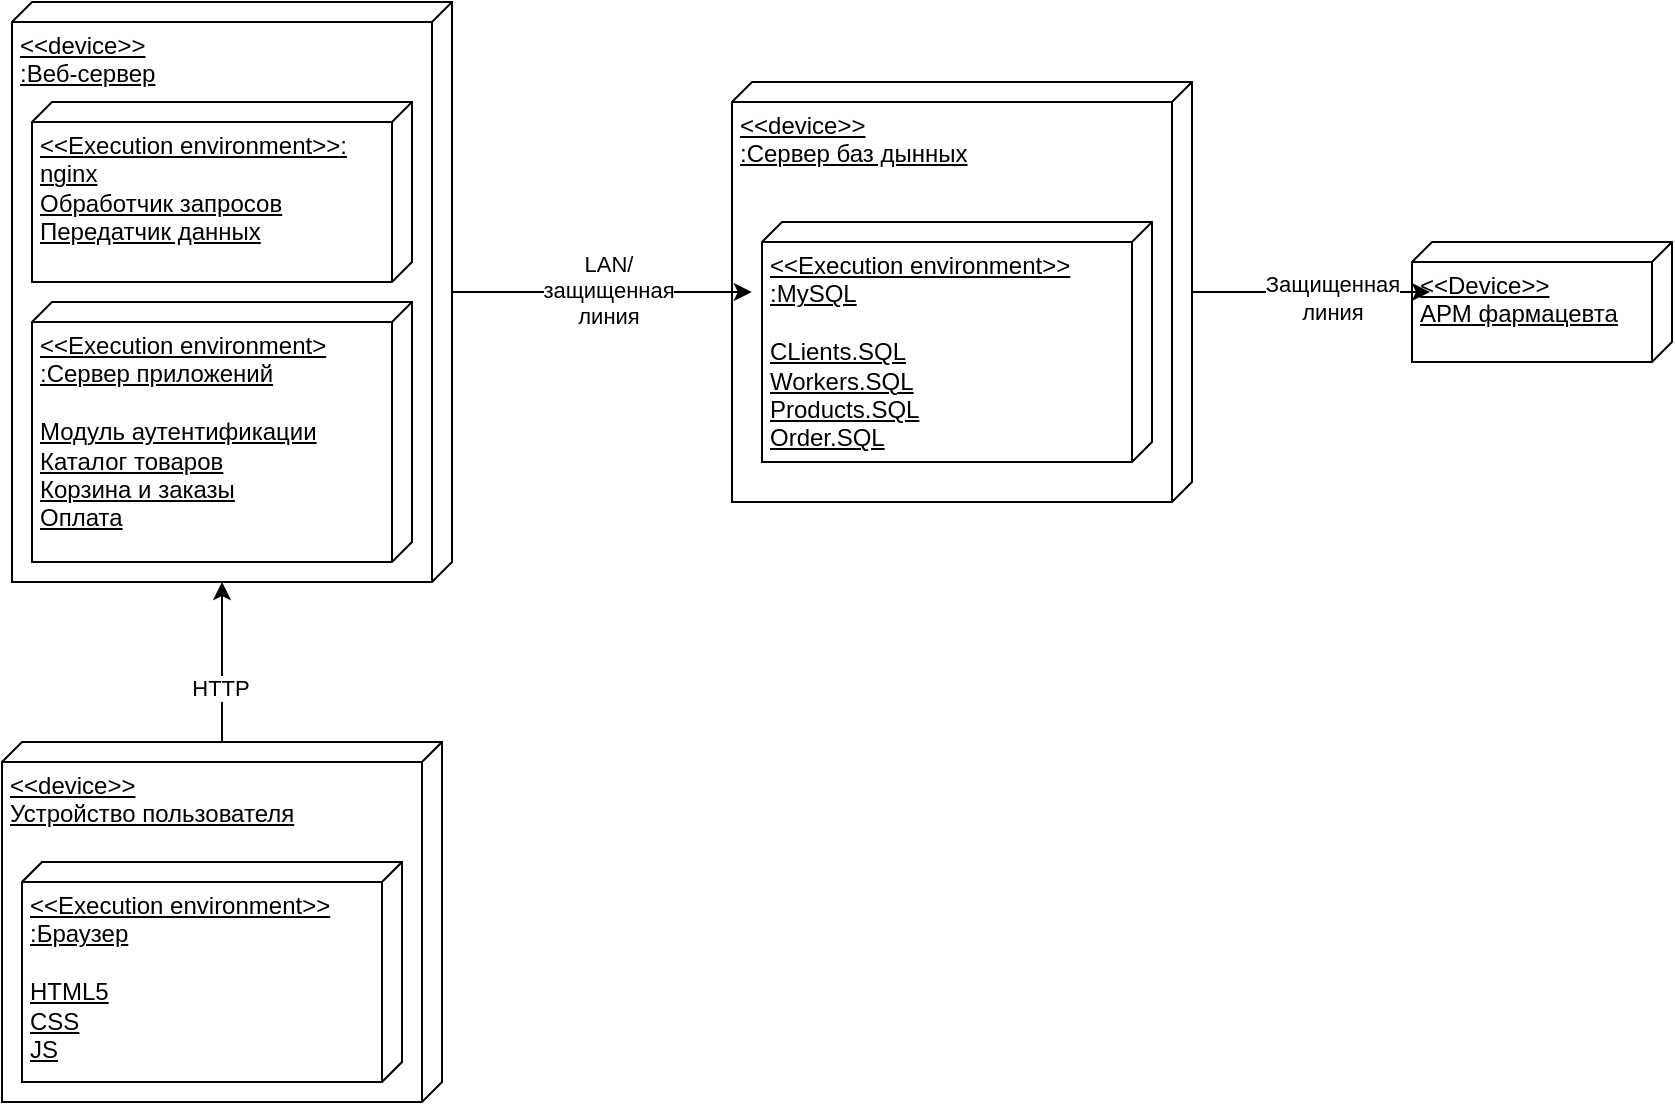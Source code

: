 <mxfile version="27.1.3">
  <diagram name="Страница — 1" id="jsUq0gen0O-brnGz4zO4">
    <mxGraphModel dx="1209" dy="568" grid="1" gridSize="10" guides="1" tooltips="1" connect="1" arrows="1" fold="1" page="1" pageScale="1" pageWidth="827" pageHeight="1169" math="0" shadow="0">
      <root>
        <mxCell id="0" />
        <mxCell id="1" parent="0" />
        <mxCell id="PY19tu6KOM3bZWnWFCzy-1" value="&amp;lt;&amp;lt;device&amp;gt;&amp;gt;&lt;br&gt;:Сервер баз дынных" style="verticalAlign=top;align=left;spacingTop=8;spacingLeft=2;spacingRight=12;shape=cube;size=10;direction=south;fontStyle=4;html=1;whiteSpace=wrap;" parent="1" vertex="1">
          <mxGeometry x="725" y="210" width="230" height="210" as="geometry" />
        </mxCell>
        <mxCell id="PY19tu6KOM3bZWnWFCzy-2" value="&lt;div&gt;&amp;lt;&amp;lt;Execution environment&amp;gt;&amp;gt;&lt;/div&gt;&lt;div&gt;:MySQL&lt;br&gt;&lt;br&gt;&lt;/div&gt;&lt;div&gt;&lt;font&gt;CLients.SQL&lt;br&gt;Workers.SQL&lt;br&gt;Products.SQL&lt;/font&gt;&lt;/div&gt;&lt;div&gt;&lt;font&gt;Order.SQL&lt;/font&gt;&lt;/div&gt;" style="verticalAlign=top;align=left;spacingTop=8;spacingLeft=2;spacingRight=12;shape=cube;size=10;direction=south;fontStyle=4;html=1;whiteSpace=wrap;" parent="1" vertex="1">
          <mxGeometry x="740" y="280" width="195" height="120" as="geometry" />
        </mxCell>
        <mxCell id="PY19tu6KOM3bZWnWFCzy-3" value="&amp;lt;&amp;lt;device&amp;gt;&amp;gt;&lt;br&gt;&lt;div&gt;:Веб-сервер&lt;/div&gt;&lt;div&gt;&lt;br&gt;&lt;/div&gt;" style="verticalAlign=top;align=left;spacingTop=8;spacingLeft=2;spacingRight=12;shape=cube;size=10;direction=south;fontStyle=4;html=1;whiteSpace=wrap;" parent="1" vertex="1">
          <mxGeometry x="365" y="170" width="220" height="290" as="geometry" />
        </mxCell>
        <mxCell id="PY19tu6KOM3bZWnWFCzy-4" value="&amp;lt;&amp;lt;device&amp;gt;&amp;gt;&lt;br&gt;Устройство пользователя" style="verticalAlign=top;align=left;spacingTop=8;spacingLeft=2;spacingRight=12;shape=cube;size=10;direction=south;fontStyle=4;html=1;whiteSpace=wrap;" parent="1" vertex="1">
          <mxGeometry x="360" y="540" width="220" height="180" as="geometry" />
        </mxCell>
        <mxCell id="PY19tu6KOM3bZWnWFCzy-5" value="&amp;lt;&amp;lt;Execution environment&amp;gt;&amp;gt;&lt;br&gt;&lt;div&gt;:Браузер&lt;br&gt;&lt;br&gt;HTML5&lt;/div&gt;&lt;div&gt;CSS&lt;/div&gt;&lt;div&gt;JS&lt;/div&gt;&lt;div&gt;&lt;br&gt;&lt;/div&gt;" style="verticalAlign=top;align=left;spacingTop=8;spacingLeft=2;spacingRight=12;shape=cube;size=10;direction=south;fontStyle=4;html=1;whiteSpace=wrap;" parent="1" vertex="1">
          <mxGeometry x="370" y="600" width="190" height="110" as="geometry" />
        </mxCell>
        <mxCell id="PY19tu6KOM3bZWnWFCzy-6" value="&amp;lt;&amp;lt;Execution environment&amp;gt;&lt;br&gt;&lt;div&gt;:Сервер приложений&lt;/div&gt;&lt;div&gt;&lt;br&gt;&lt;/div&gt;&lt;div&gt;Модуль аутентификации&lt;br&gt;Каталог товаров&lt;br&gt;Корзина и заказы&lt;br&gt;Оплата&lt;/div&gt;&lt;div&gt;&lt;br&gt;&lt;/div&gt;" style="verticalAlign=top;align=left;spacingTop=8;spacingLeft=2;spacingRight=12;shape=cube;size=10;direction=south;fontStyle=4;html=1;whiteSpace=wrap;" parent="1" vertex="1">
          <mxGeometry x="375" y="320" width="190" height="130" as="geometry" />
        </mxCell>
        <mxCell id="PY19tu6KOM3bZWnWFCzy-7" value="&lt;div&gt;&amp;lt;&amp;lt;Execution environment&amp;gt;&amp;gt;:&lt;/div&gt;&lt;div&gt;nginx&lt;br&gt;Обработчик запросов&lt;br&gt;Передатчик данных&lt;/div&gt;" style="verticalAlign=top;align=left;spacingTop=8;spacingLeft=2;spacingRight=12;shape=cube;size=10;direction=south;fontStyle=4;html=1;whiteSpace=wrap;" parent="1" vertex="1">
          <mxGeometry x="375" y="220" width="190" height="90" as="geometry" />
        </mxCell>
        <mxCell id="PY19tu6KOM3bZWnWFCzy-8" value="&amp;lt;&amp;lt;Device&amp;gt;&amp;gt;&lt;br&gt;АРМ фармацевта" style="verticalAlign=top;align=left;spacingTop=8;spacingLeft=2;spacingRight=12;shape=cube;size=10;direction=south;fontStyle=4;html=1;whiteSpace=wrap;" parent="1" vertex="1">
          <mxGeometry x="1065" y="290" width="130" height="60" as="geometry" />
        </mxCell>
        <mxCell id="PY19tu6KOM3bZWnWFCzy-9" style="edgeStyle=orthogonalEdgeStyle;rounded=0;orthogonalLoop=1;jettySize=auto;html=1;entryX=0;entryY=0;entryDx=290;entryDy=115;entryPerimeter=0;" parent="1" source="PY19tu6KOM3bZWnWFCzy-4" target="PY19tu6KOM3bZWnWFCzy-3" edge="1">
          <mxGeometry relative="1" as="geometry" />
        </mxCell>
        <mxCell id="PY19tu6KOM3bZWnWFCzy-10" value="HTTP" style="edgeLabel;html=1;align=center;verticalAlign=middle;resizable=0;points=[];" parent="PY19tu6KOM3bZWnWFCzy-9" vertex="1" connectable="0">
          <mxGeometry x="-0.325" y="1" relative="1" as="geometry">
            <mxPoint as="offset" />
          </mxGeometry>
        </mxCell>
        <mxCell id="PY19tu6KOM3bZWnWFCzy-11" style="edgeStyle=orthogonalEdgeStyle;rounded=0;orthogonalLoop=1;jettySize=auto;html=1;entryX=0.5;entryY=0.957;entryDx=0;entryDy=0;entryPerimeter=0;" parent="1" source="PY19tu6KOM3bZWnWFCzy-3" target="PY19tu6KOM3bZWnWFCzy-1" edge="1">
          <mxGeometry relative="1" as="geometry" />
        </mxCell>
        <mxCell id="PY19tu6KOM3bZWnWFCzy-12" value="&lt;div&gt;LAN/&lt;/div&gt;&lt;div&gt;защищенная&lt;/div&gt;&lt;div&gt;линия&lt;/div&gt;" style="edgeLabel;html=1;align=center;verticalAlign=middle;resizable=0;points=[];" parent="PY19tu6KOM3bZWnWFCzy-11" vertex="1" connectable="0">
          <mxGeometry x="0.041" y="1" relative="1" as="geometry">
            <mxPoint as="offset" />
          </mxGeometry>
        </mxCell>
        <mxCell id="PY19tu6KOM3bZWnWFCzy-13" style="edgeStyle=orthogonalEdgeStyle;rounded=0;orthogonalLoop=1;jettySize=auto;html=1;entryX=0.417;entryY=0.931;entryDx=0;entryDy=0;entryPerimeter=0;" parent="1" source="PY19tu6KOM3bZWnWFCzy-1" target="PY19tu6KOM3bZWnWFCzy-8" edge="1">
          <mxGeometry relative="1" as="geometry" />
        </mxCell>
        <mxCell id="PY19tu6KOM3bZWnWFCzy-14" value="Защищенная &lt;br&gt;линия" style="edgeLabel;html=1;align=center;verticalAlign=middle;resizable=0;points=[];" parent="PY19tu6KOM3bZWnWFCzy-13" vertex="1" connectable="0">
          <mxGeometry x="0.172" y="-3" relative="1" as="geometry">
            <mxPoint as="offset" />
          </mxGeometry>
        </mxCell>
      </root>
    </mxGraphModel>
  </diagram>
</mxfile>
